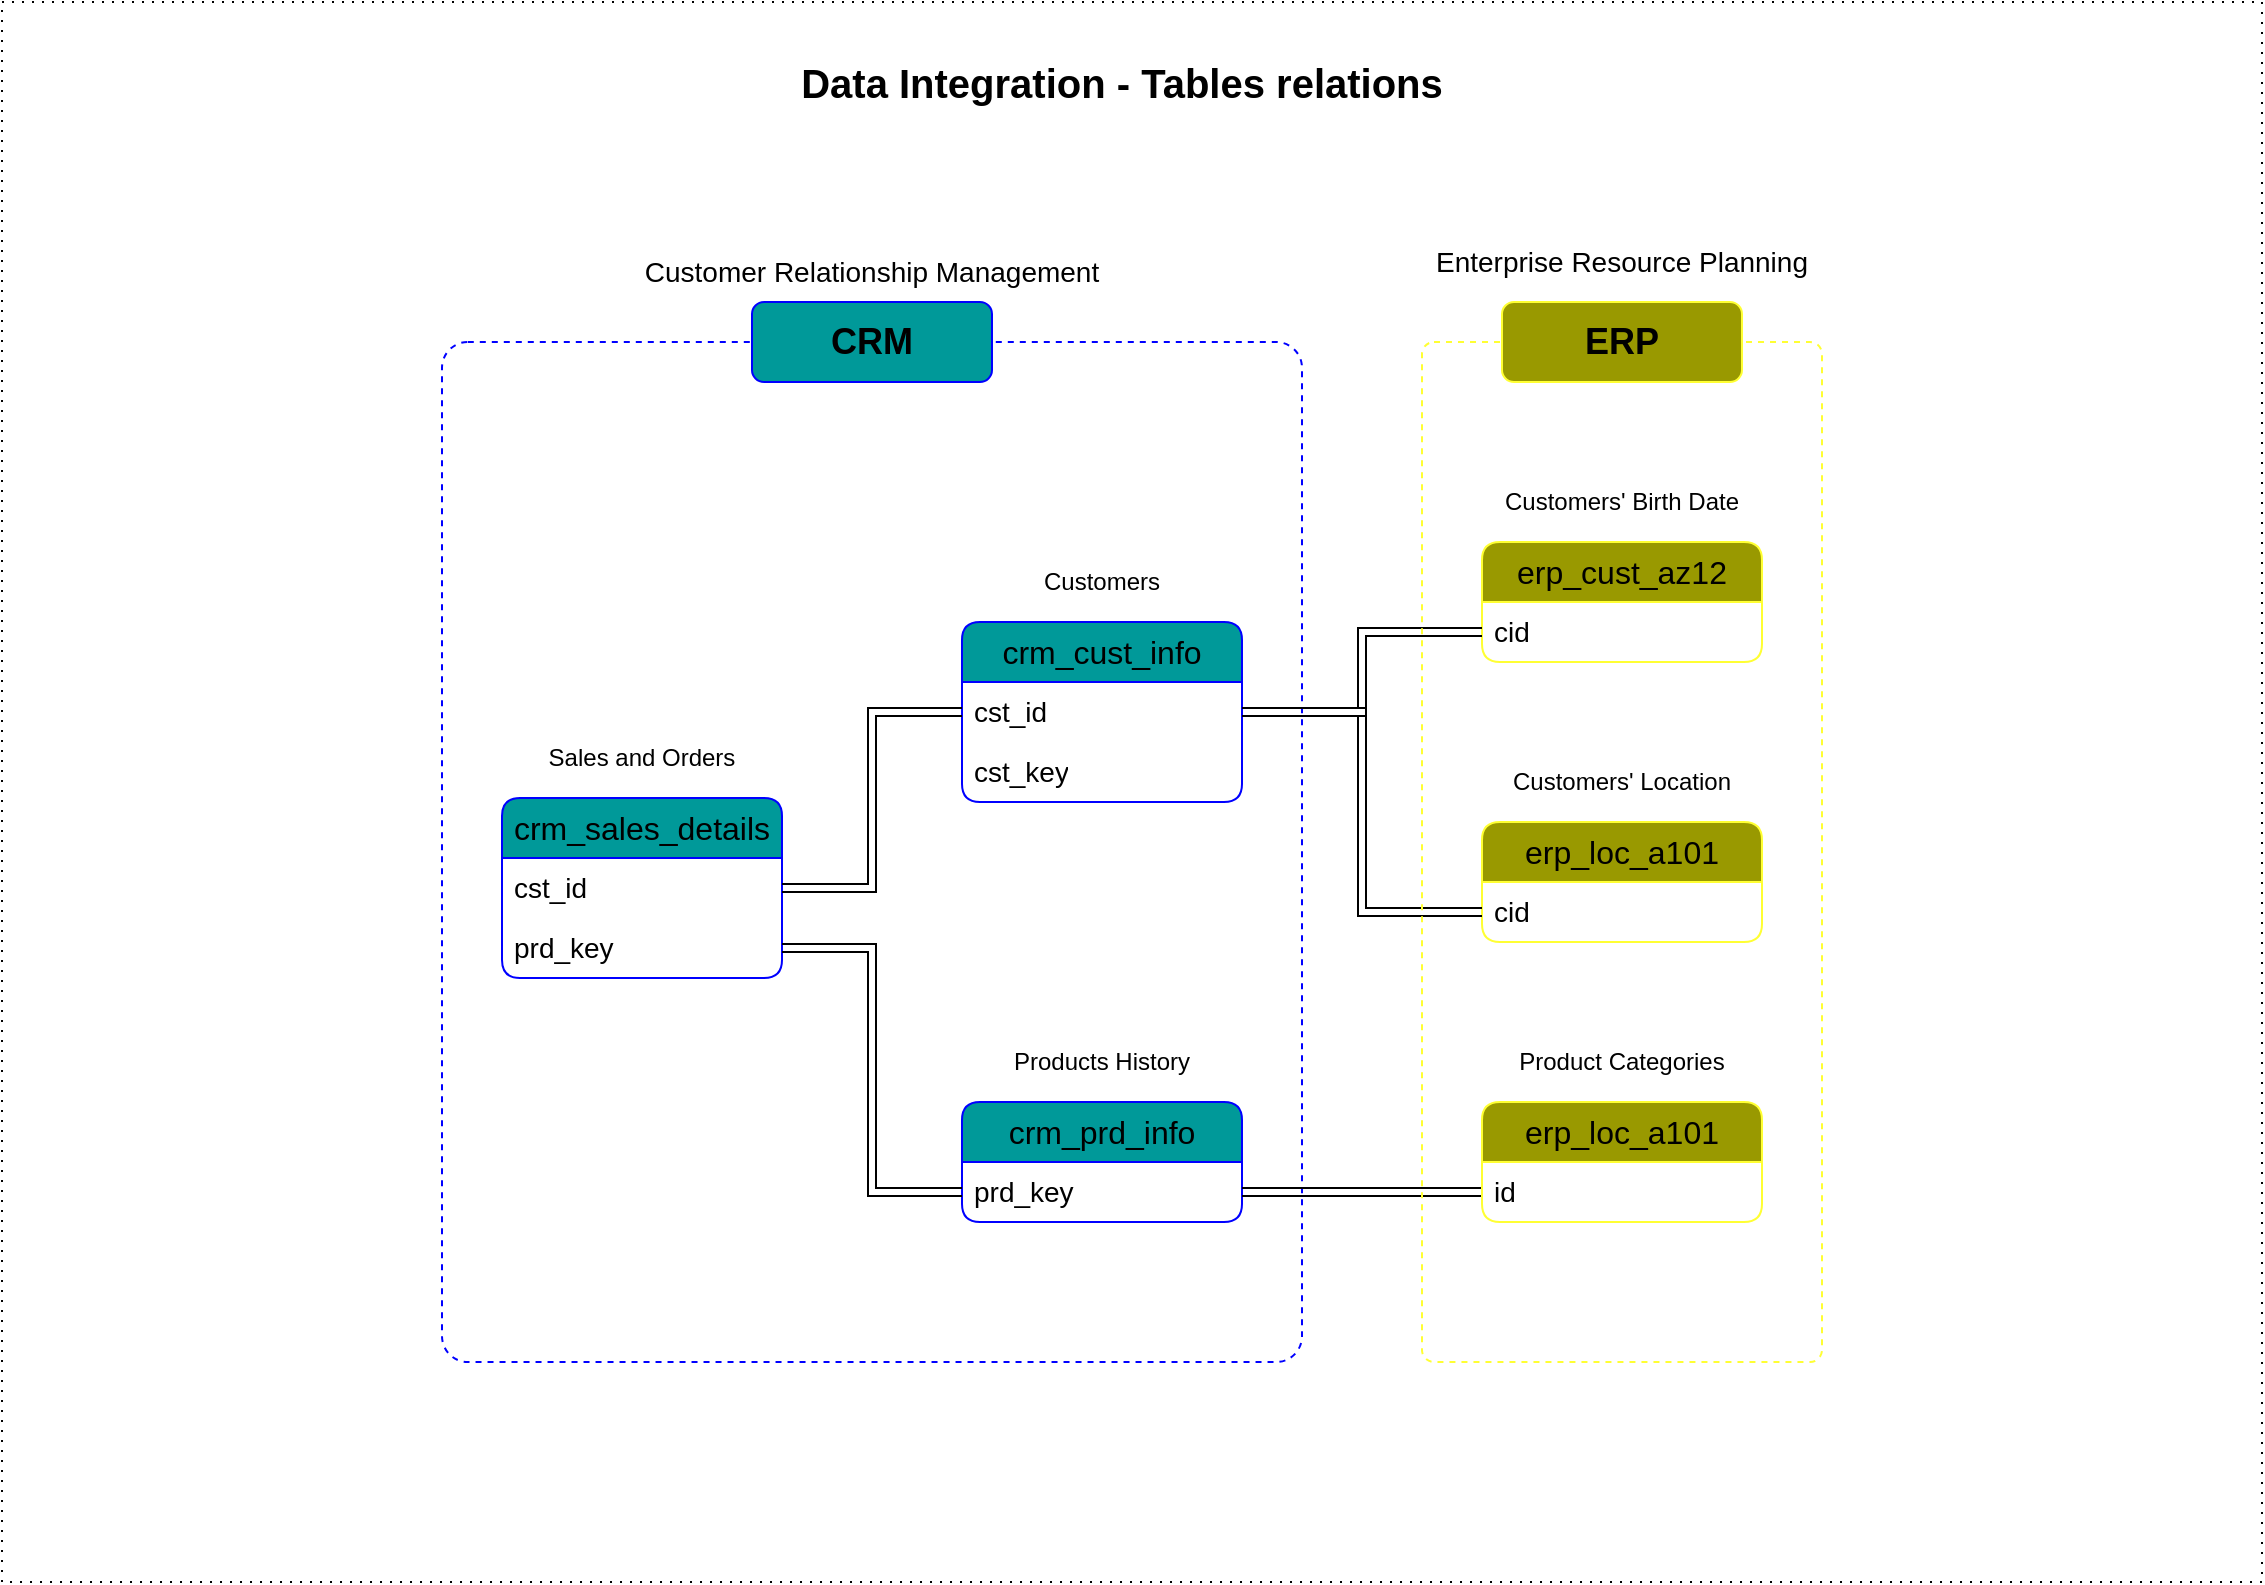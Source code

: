 <mxfile version="28.1.2">
  <diagram name="Page-1" id="iXbAT8YT9LegDmNgqHxJ">
    <mxGraphModel dx="1983" dy="1146" grid="1" gridSize="10" guides="1" tooltips="1" connect="1" arrows="1" fold="1" page="1" pageScale="1" pageWidth="1169" pageHeight="827" math="0" shadow="0">
      <root>
        <mxCell id="0" />
        <mxCell id="1" parent="0" />
        <mxCell id="uNy5iEmAyJ1X-l6uXSRX-73" value="" style="rounded=1;whiteSpace=wrap;html=1;fillColor=none;arcSize=3;dashed=1;strokeColor=#0000FF;" vertex="1" parent="1">
          <mxGeometry x="240" y="190" width="430" height="510" as="geometry" />
        </mxCell>
        <mxCell id="PEyNXAKP3aaGUIQvB0DI-1" value="" style="rounded=0;whiteSpace=wrap;html=1;fillColor=none;dashed=1;dashPattern=1 4;strokeWidth=1;movable=0;resizable=0;rotatable=0;deletable=0;editable=0;locked=1;connectable=0;" parent="1" vertex="1">
          <mxGeometry x="20" y="20" width="1130" height="790" as="geometry" />
        </mxCell>
        <mxCell id="uNy5iEmAyJ1X-l6uXSRX-23" value="" style="edgeStyle=orthogonalEdgeStyle;rounded=0;orthogonalLoop=1;jettySize=auto;html=1;entryX=0;entryY=0.5;entryDx=0;entryDy=0;" edge="1" parent="1">
          <mxGeometry relative="1" as="geometry">
            <Array as="points">
              <mxPoint x="240" y="560" />
              <mxPoint x="240" y="500" />
            </Array>
          </mxGeometry>
        </mxCell>
        <mxCell id="uNy5iEmAyJ1X-l6uXSRX-42" value="" style="group" vertex="1" connectable="0" parent="1">
          <mxGeometry x="500" y="290" width="140" height="130" as="geometry" />
        </mxCell>
        <mxCell id="uNy5iEmAyJ1X-l6uXSRX-33" value="&lt;font style=&quot;font-size: 16px;&quot;&gt;crm_cust_info&lt;/font&gt;" style="swimlane;fontStyle=0;childLayout=stackLayout;horizontal=1;startSize=30;horizontalStack=0;resizeParent=1;resizeParentMax=0;resizeLast=0;collapsible=0;marginBottom=0;whiteSpace=wrap;html=1;rounded=1;arcSize=10;fillColor=#009999;strokeColor=#0000FF;expand=1;" vertex="1" parent="uNy5iEmAyJ1X-l6uXSRX-42">
          <mxGeometry y="40" width="140" height="90" as="geometry">
            <mxRectangle x="220" y="230" width="60" height="30" as="alternateBounds" />
          </mxGeometry>
        </mxCell>
        <mxCell id="uNy5iEmAyJ1X-l6uXSRX-34" value="&lt;div&gt;&lt;font&gt;cst_id&lt;/font&gt;&lt;/div&gt;" style="text;strokeColor=none;fillColor=none;align=left;verticalAlign=middle;spacingLeft=4;spacingRight=4;overflow=hidden;points=[[0,0.5],[1,0.5]];portConstraint=eastwest;rotatable=0;whiteSpace=wrap;html=1;fontSize=14;" vertex="1" parent="uNy5iEmAyJ1X-l6uXSRX-33">
          <mxGeometry y="30" width="140" height="30" as="geometry" />
        </mxCell>
        <mxCell id="uNy5iEmAyJ1X-l6uXSRX-40" value="cst_key" style="text;strokeColor=none;fillColor=none;align=left;verticalAlign=middle;spacingLeft=4;spacingRight=4;overflow=hidden;points=[[0,0.5],[1,0.5]];portConstraint=eastwest;rotatable=0;whiteSpace=wrap;html=1;rounded=0;fontSize=14;" vertex="1" parent="uNy5iEmAyJ1X-l6uXSRX-33">
          <mxGeometry y="60" width="140" height="30" as="geometry" />
        </mxCell>
        <mxCell id="uNy5iEmAyJ1X-l6uXSRX-41" value="Customers" style="text;html=1;align=center;verticalAlign=middle;whiteSpace=wrap;rounded=0;fontSize=12;" vertex="1" parent="uNy5iEmAyJ1X-l6uXSRX-42">
          <mxGeometry width="140" height="40" as="geometry" />
        </mxCell>
        <mxCell id="uNy5iEmAyJ1X-l6uXSRX-43" value="" style="group" vertex="1" connectable="0" parent="1">
          <mxGeometry x="500" y="530" width="140" height="130" as="geometry" />
        </mxCell>
        <mxCell id="uNy5iEmAyJ1X-l6uXSRX-44" value="&lt;font style=&quot;font-size: 16px;&quot;&gt;crm_prd_info&lt;/font&gt;" style="swimlane;fontStyle=0;childLayout=stackLayout;horizontal=1;startSize=30;horizontalStack=0;resizeParent=1;resizeParentMax=0;resizeLast=0;collapsible=0;marginBottom=0;whiteSpace=wrap;html=1;rounded=1;arcSize=10;fillColor=#009999;strokeColor=#0000FF;expand=1;" vertex="1" parent="uNy5iEmAyJ1X-l6uXSRX-43">
          <mxGeometry y="40" width="140" height="60" as="geometry">
            <mxRectangle x="220" y="230" width="60" height="30" as="alternateBounds" />
          </mxGeometry>
        </mxCell>
        <mxCell id="uNy5iEmAyJ1X-l6uXSRX-72" style="edgeStyle=orthogonalEdgeStyle;rounded=0;orthogonalLoop=1;jettySize=auto;html=1;shape=link;" edge="1" parent="uNy5iEmAyJ1X-l6uXSRX-44" source="uNy5iEmAyJ1X-l6uXSRX-45">
          <mxGeometry relative="1" as="geometry">
            <mxPoint x="260" y="45" as="targetPoint" />
          </mxGeometry>
        </mxCell>
        <mxCell id="uNy5iEmAyJ1X-l6uXSRX-45" value="&lt;div&gt;&lt;font&gt;prd_key&lt;/font&gt;&lt;/div&gt;" style="text;strokeColor=none;fillColor=none;align=left;verticalAlign=middle;spacingLeft=4;spacingRight=4;overflow=hidden;points=[[0,0.5],[1,0.5]];portConstraint=eastwest;rotatable=0;whiteSpace=wrap;html=1;fontSize=14;" vertex="1" parent="uNy5iEmAyJ1X-l6uXSRX-44">
          <mxGeometry y="30" width="140" height="30" as="geometry" />
        </mxCell>
        <mxCell id="uNy5iEmAyJ1X-l6uXSRX-47" value="Products History" style="text;html=1;align=center;verticalAlign=middle;whiteSpace=wrap;rounded=0;fontSize=12;" vertex="1" parent="uNy5iEmAyJ1X-l6uXSRX-43">
          <mxGeometry width="140" height="40" as="geometry" />
        </mxCell>
        <mxCell id="uNy5iEmAyJ1X-l6uXSRX-48" value="" style="group" vertex="1" connectable="0" parent="1">
          <mxGeometry x="270" y="378" width="140" height="130" as="geometry" />
        </mxCell>
        <mxCell id="uNy5iEmAyJ1X-l6uXSRX-49" value="&lt;font style=&quot;font-size: 16px;&quot;&gt;crm_sales_details&lt;/font&gt;" style="swimlane;fontStyle=0;childLayout=stackLayout;horizontal=1;startSize=30;horizontalStack=0;resizeParent=1;resizeParentMax=0;resizeLast=0;collapsible=0;marginBottom=0;whiteSpace=wrap;html=1;rounded=1;arcSize=10;fillColor=#009999;strokeColor=#0000FF;expand=1;" vertex="1" parent="uNy5iEmAyJ1X-l6uXSRX-48">
          <mxGeometry y="40" width="140" height="90" as="geometry">
            <mxRectangle x="220" y="230" width="60" height="30" as="alternateBounds" />
          </mxGeometry>
        </mxCell>
        <mxCell id="uNy5iEmAyJ1X-l6uXSRX-53" value="cst_id" style="text;strokeColor=none;fillColor=none;align=left;verticalAlign=middle;spacingLeft=4;spacingRight=4;overflow=hidden;points=[[0,0.5],[1,0.5]];portConstraint=eastwest;rotatable=0;whiteSpace=wrap;html=1;fontSize=14;" vertex="1" parent="uNy5iEmAyJ1X-l6uXSRX-49">
          <mxGeometry y="30" width="140" height="30" as="geometry" />
        </mxCell>
        <mxCell id="uNy5iEmAyJ1X-l6uXSRX-50" value="&lt;div&gt;&lt;font&gt;prd_key&lt;/font&gt;&lt;/div&gt;" style="text;strokeColor=none;fillColor=none;align=left;verticalAlign=middle;spacingLeft=4;spacingRight=4;overflow=hidden;points=[[0,0.5],[1,0.5]];portConstraint=eastwest;rotatable=0;whiteSpace=wrap;html=1;fontSize=14;" vertex="1" parent="uNy5iEmAyJ1X-l6uXSRX-49">
          <mxGeometry y="60" width="140" height="30" as="geometry" />
        </mxCell>
        <mxCell id="uNy5iEmAyJ1X-l6uXSRX-51" value="Sales and Orders" style="text;html=1;align=center;verticalAlign=middle;whiteSpace=wrap;rounded=0;fontSize=12;" vertex="1" parent="uNy5iEmAyJ1X-l6uXSRX-48">
          <mxGeometry width="140" height="40" as="geometry" />
        </mxCell>
        <mxCell id="uNy5iEmAyJ1X-l6uXSRX-54" style="edgeStyle=orthogonalEdgeStyle;rounded=0;orthogonalLoop=1;jettySize=auto;html=1;exitX=1;exitY=0.5;exitDx=0;exitDy=0;entryX=0;entryY=0.5;entryDx=0;entryDy=0;shape=link;" edge="1" parent="1" source="uNy5iEmAyJ1X-l6uXSRX-53" target="uNy5iEmAyJ1X-l6uXSRX-34">
          <mxGeometry relative="1" as="geometry" />
        </mxCell>
        <mxCell id="uNy5iEmAyJ1X-l6uXSRX-55" style="edgeStyle=orthogonalEdgeStyle;rounded=0;orthogonalLoop=1;jettySize=auto;html=1;exitX=1;exitY=0.5;exitDx=0;exitDy=0;entryX=0;entryY=0.5;entryDx=0;entryDy=0;shape=link;" edge="1" parent="1" source="uNy5iEmAyJ1X-l6uXSRX-50" target="uNy5iEmAyJ1X-l6uXSRX-45">
          <mxGeometry relative="1" as="geometry" />
        </mxCell>
        <mxCell id="uNy5iEmAyJ1X-l6uXSRX-56" value="" style="group" vertex="1" connectable="0" parent="1">
          <mxGeometry x="760" y="250" width="140" height="130" as="geometry" />
        </mxCell>
        <mxCell id="uNy5iEmAyJ1X-l6uXSRX-57" value="&lt;font style=&quot;font-size: 16px;&quot;&gt;erp_cust_az12&lt;/font&gt;" style="swimlane;fontStyle=0;childLayout=stackLayout;horizontal=1;startSize=30;horizontalStack=0;resizeParent=1;resizeParentMax=0;resizeLast=0;collapsible=0;marginBottom=0;whiteSpace=wrap;html=1;rounded=1;arcSize=10;fillColor=#999900;strokeColor=#FFFF33;expand=1;" vertex="1" parent="uNy5iEmAyJ1X-l6uXSRX-56">
          <mxGeometry y="40.0" width="140" height="60" as="geometry">
            <mxRectangle x="220" y="230" width="60" height="30" as="alternateBounds" />
          </mxGeometry>
        </mxCell>
        <mxCell id="uNy5iEmAyJ1X-l6uXSRX-58" value="cid" style="text;strokeColor=none;fillColor=none;align=left;verticalAlign=middle;spacingLeft=4;spacingRight=4;overflow=hidden;points=[[0,0.5],[1,0.5]];portConstraint=eastwest;rotatable=0;whiteSpace=wrap;html=1;fontSize=14;" vertex="1" parent="uNy5iEmAyJ1X-l6uXSRX-57">
          <mxGeometry y="30" width="140" height="30" as="geometry" />
        </mxCell>
        <mxCell id="uNy5iEmAyJ1X-l6uXSRX-60" value="Customers&#39; Birth Date" style="text;html=1;align=center;verticalAlign=middle;whiteSpace=wrap;rounded=0;fontSize=12;" vertex="1" parent="uNy5iEmAyJ1X-l6uXSRX-56">
          <mxGeometry width="140" height="40.0" as="geometry" />
        </mxCell>
        <mxCell id="uNy5iEmAyJ1X-l6uXSRX-61" value="" style="group" vertex="1" connectable="0" parent="1">
          <mxGeometry x="760" y="390" width="140" height="130" as="geometry" />
        </mxCell>
        <mxCell id="uNy5iEmAyJ1X-l6uXSRX-62" value="&lt;font style=&quot;font-size: 16px;&quot;&gt;erp_loc_a101&lt;/font&gt;" style="swimlane;fontStyle=0;childLayout=stackLayout;horizontal=1;startSize=30;horizontalStack=0;resizeParent=1;resizeParentMax=0;resizeLast=0;collapsible=0;marginBottom=0;whiteSpace=wrap;html=1;rounded=1;arcSize=10;fillColor=#999900;strokeColor=#FFFF33;expand=1;" vertex="1" parent="uNy5iEmAyJ1X-l6uXSRX-61">
          <mxGeometry y="40" width="140" height="60" as="geometry">
            <mxRectangle x="220" y="230" width="60" height="30" as="alternateBounds" />
          </mxGeometry>
        </mxCell>
        <mxCell id="uNy5iEmAyJ1X-l6uXSRX-63" value="cid" style="text;strokeColor=none;fillColor=none;align=left;verticalAlign=middle;spacingLeft=4;spacingRight=4;overflow=hidden;points=[[0,0.5],[1,0.5]];portConstraint=eastwest;rotatable=0;whiteSpace=wrap;html=1;fontSize=14;" vertex="1" parent="uNy5iEmAyJ1X-l6uXSRX-62">
          <mxGeometry y="30" width="140" height="30" as="geometry" />
        </mxCell>
        <mxCell id="uNy5iEmAyJ1X-l6uXSRX-64" value="Customers&#39; Location" style="text;html=1;align=center;verticalAlign=middle;whiteSpace=wrap;rounded=0;fontSize=12;" vertex="1" parent="uNy5iEmAyJ1X-l6uXSRX-61">
          <mxGeometry width="140" height="40" as="geometry" />
        </mxCell>
        <mxCell id="uNy5iEmAyJ1X-l6uXSRX-65" value="" style="group" vertex="1" connectable="0" parent="1">
          <mxGeometry x="760" y="530" width="140" height="130" as="geometry" />
        </mxCell>
        <mxCell id="uNy5iEmAyJ1X-l6uXSRX-66" value="&lt;font style=&quot;font-size: 16px;&quot;&gt;erp_loc_a101&lt;/font&gt;" style="swimlane;fontStyle=0;childLayout=stackLayout;horizontal=1;startSize=30;horizontalStack=0;resizeParent=1;resizeParentMax=0;resizeLast=0;collapsible=0;marginBottom=0;whiteSpace=wrap;html=1;rounded=1;arcSize=10;fillColor=#999900;strokeColor=#FFFF33;expand=1;" vertex="1" parent="uNy5iEmAyJ1X-l6uXSRX-65">
          <mxGeometry y="40" width="140" height="60" as="geometry">
            <mxRectangle x="220" y="230" width="60" height="30" as="alternateBounds" />
          </mxGeometry>
        </mxCell>
        <mxCell id="uNy5iEmAyJ1X-l6uXSRX-67" value="id" style="text;strokeColor=none;fillColor=none;align=left;verticalAlign=middle;spacingLeft=4;spacingRight=4;overflow=hidden;points=[[0,0.5],[1,0.5]];portConstraint=eastwest;rotatable=0;whiteSpace=wrap;html=1;fontSize=14;" vertex="1" parent="uNy5iEmAyJ1X-l6uXSRX-66">
          <mxGeometry y="30" width="140" height="30" as="geometry" />
        </mxCell>
        <mxCell id="uNy5iEmAyJ1X-l6uXSRX-68" value="Product Categories" style="text;html=1;align=center;verticalAlign=middle;whiteSpace=wrap;rounded=0;fontSize=12;" vertex="1" parent="uNy5iEmAyJ1X-l6uXSRX-65">
          <mxGeometry width="140" height="40" as="geometry" />
        </mxCell>
        <mxCell id="uNy5iEmAyJ1X-l6uXSRX-70" style="edgeStyle=orthogonalEdgeStyle;rounded=0;orthogonalLoop=1;jettySize=auto;html=1;entryX=0;entryY=0.5;entryDx=0;entryDy=0;shape=link;" edge="1" parent="1" source="uNy5iEmAyJ1X-l6uXSRX-34" target="uNy5iEmAyJ1X-l6uXSRX-58">
          <mxGeometry relative="1" as="geometry" />
        </mxCell>
        <mxCell id="uNy5iEmAyJ1X-l6uXSRX-71" style="edgeStyle=orthogonalEdgeStyle;rounded=0;orthogonalLoop=1;jettySize=auto;html=1;entryX=0;entryY=0.5;entryDx=0;entryDy=0;exitX=1;exitY=0.5;exitDx=0;exitDy=0;shape=link;" edge="1" parent="1" source="uNy5iEmAyJ1X-l6uXSRX-34" target="uNy5iEmAyJ1X-l6uXSRX-63">
          <mxGeometry relative="1" as="geometry">
            <mxPoint x="640" y="380" as="sourcePoint" />
            <mxPoint x="800" y="370" as="targetPoint" />
            <Array as="points">
              <mxPoint x="700" y="375" />
              <mxPoint x="700" y="475" />
            </Array>
          </mxGeometry>
        </mxCell>
        <mxCell id="uNy5iEmAyJ1X-l6uXSRX-74" value="" style="rounded=1;whiteSpace=wrap;html=1;fillColor=none;arcSize=3;dashed=1;strokeColor=#FFFF33;" vertex="1" parent="1">
          <mxGeometry x="730" y="190" width="200" height="510" as="geometry" />
        </mxCell>
        <mxCell id="uNy5iEmAyJ1X-l6uXSRX-75" value="CRM" style="rounded=1;whiteSpace=wrap;html=1;fillColor=#009999;strokeColor=#0000FF;fontSize=18;fontStyle=1" vertex="1" parent="1">
          <mxGeometry x="395" y="170" width="120" height="40" as="geometry" />
        </mxCell>
        <mxCell id="uNy5iEmAyJ1X-l6uXSRX-76" value="Customer Relationship Management" style="text;html=1;align=center;verticalAlign=middle;whiteSpace=wrap;rounded=0;fontSize=14;" vertex="1" parent="1">
          <mxGeometry x="320" y="140" width="270" height="30" as="geometry" />
        </mxCell>
        <mxCell id="uNy5iEmAyJ1X-l6uXSRX-77" value="ERP" style="rounded=1;whiteSpace=wrap;html=1;fillColor=#999900;strokeColor=#FFFF33;fontSize=18;fontStyle=1" vertex="1" parent="1">
          <mxGeometry x="770" y="170" width="120" height="40" as="geometry" />
        </mxCell>
        <mxCell id="uNy5iEmAyJ1X-l6uXSRX-78" value="Enterprise Resource Planning" style="text;html=1;align=center;verticalAlign=middle;whiteSpace=wrap;rounded=0;fontSize=14;" vertex="1" parent="1">
          <mxGeometry x="730" y="130" width="200" height="40" as="geometry" />
        </mxCell>
        <mxCell id="uNy5iEmAyJ1X-l6uXSRX-79" value="Data Integration - Tables relations" style="text;html=1;align=center;verticalAlign=middle;whiteSpace=wrap;rounded=0;fontSize=20;fontStyle=1" vertex="1" parent="1">
          <mxGeometry x="400" y="40" width="360" height="40" as="geometry" />
        </mxCell>
      </root>
    </mxGraphModel>
  </diagram>
</mxfile>
